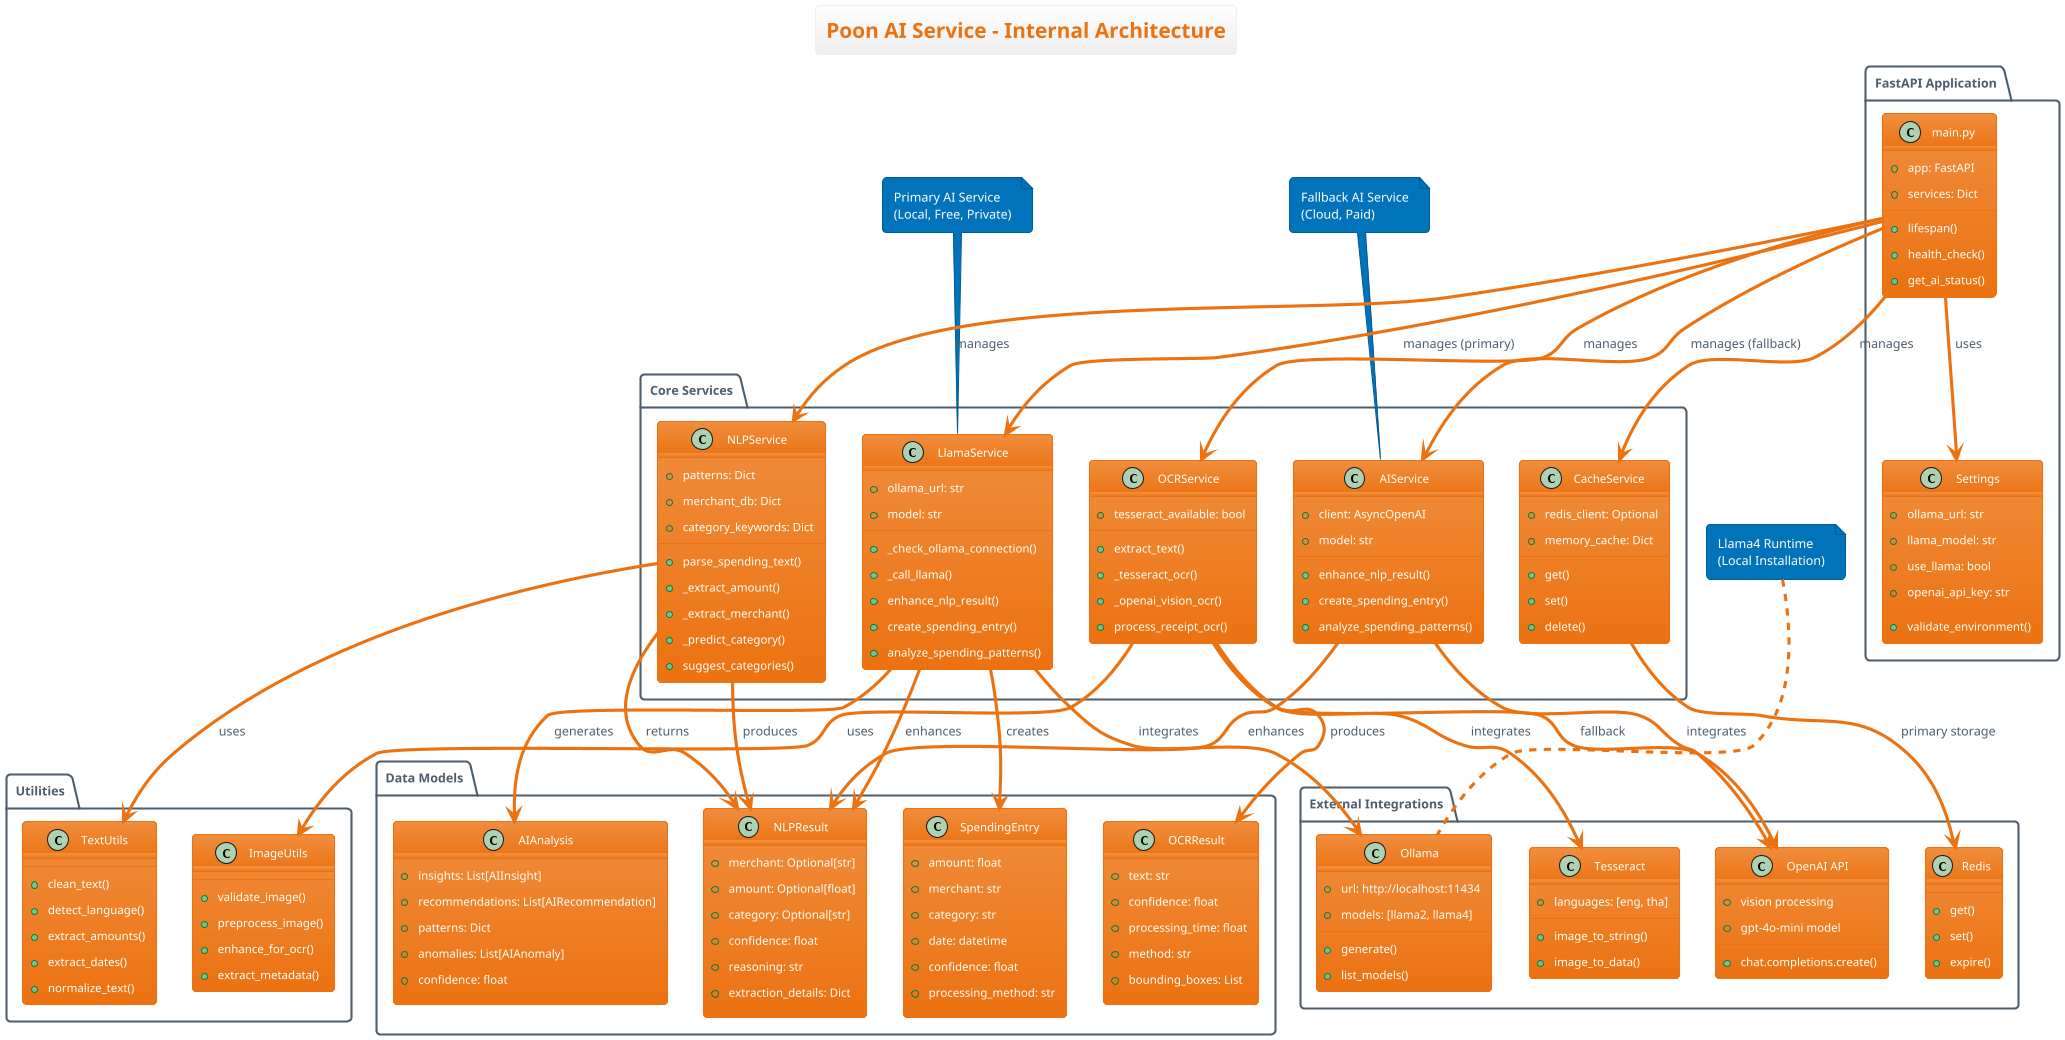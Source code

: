 @startuml Service Architecture
!theme aws-orange
title Poon AI Service - Internal Architecture

package "FastAPI Application" {
  class "main.py" as Main {
    +app: FastAPI
    +services: Dict
    +lifespan()
    +health_check()
    +get_ai_status()
  }

  class "Settings" as Config {
    +ollama_url: str
    +llama_model: str
    +use_llama: bool
    +openai_api_key: str
    +validate_environment()
  }
}

package "Core Services" {
  class "OCRService" as OCR {
    +tesseract_available: bool
    +extract_text()
    +_tesseract_ocr()
    +_openai_vision_ocr()
    +process_receipt_ocr()
  }

  class "NLPService" as NLP {
    +patterns: Dict
    +merchant_db: Dict
    +category_keywords: Dict
    +parse_spending_text()
    +_extract_amount()
    +_extract_merchant()
    +_predict_category()
    +suggest_categories()
  }

  class "LlamaService" as Llama {
    +ollama_url: str
    +model: str
    +_check_ollama_connection()
    +_call_llama()
    +enhance_nlp_result()
    +create_spending_entry()
    +analyze_spending_patterns()
  }

  class "AIService" as OpenAI {
    +client: AsyncOpenAI
    +model: str
    +enhance_nlp_result()
    +create_spending_entry()
    +analyze_spending_patterns()
  }

  class "CacheService" as Cache {
    +redis_client: Optional
    +memory_cache: Dict
    +get()
    +set()
    +delete()
  }
}

package "Data Models" {
  class "OCRResult" as OCRModel {
    +text: str
    +confidence: float
    +processing_time: float
    +method: str
    +bounding_boxes: List
  }

  class "NLPResult" as NLPModel {
    +merchant: Optional[str]
    +amount: Optional[float]
    +category: Optional[str]
    +confidence: float
    +reasoning: str
    +extraction_details: Dict
  }

  class "SpendingEntry" as SpendingModel {
    +amount: float
    +merchant: str
    +category: str
    +date: datetime
    +confidence: float
    +processing_method: str
  }

  class "AIAnalysis" as AnalysisModel {
    +insights: List[AIInsight]
    +recommendations: List[AIRecommendation]
    +patterns: Dict
    +anomalies: List[AIAnomaly]
    +confidence: float
  }
}

package "Utilities" {
  class "ImageUtils" as ImgUtils {
    +validate_image()
    +preprocess_image()
    +enhance_for_ocr()
    +extract_metadata()
  }

  class "TextUtils" as TxtUtils {
    +clean_text()
    +detect_language()
    +extract_amounts()
    +extract_dates()
    +normalize_text()
  }
}

package "External Integrations" {
  class "Ollama" as OllamaExt {
    +url: http://localhost:11434
    +models: [llama2, llama4]
    +generate()
    +list_models()
  }

  class "OpenAI API" as OpenAIAPI {
    +chat.completions.create()
    +vision processing
    +gpt-4o-mini model
  }

  class "Tesseract" as TesseractExt {
    +image_to_string()
    +image_to_data()
    +languages: [eng, tha]
  }

  class "Redis" as RedisExt {
    +get()
    +set()
    +expire()
  }
}

' Main application relationships
Main --> Config : uses
Main --> OCR : manages
Main --> NLP : manages
Main --> Llama : manages (primary)
Main --> OpenAI : manages (fallback)
Main --> Cache : manages

' Service dependencies
OCR --> ImgUtils : uses
OCR --> TesseractExt : integrates
OCR --> OpenAIAPI : fallback

NLP --> TxtUtils : uses
NLP --> NLPModel : returns

Llama --> OllamaExt : integrates
Llama --> NLPModel : enhances

OpenAI --> OpenAIAPI : integrates
OpenAI --> NLPModel : enhances

Cache --> RedisExt : primary storage

' Data flow
OCR --> OCRModel : produces
NLP --> NLPModel : produces
Llama --> SpendingModel : creates
Llama --> AnalysisModel : generates

note top of Llama : Primary AI Service\n(Local, Free, Private)
note top of OpenAI : Fallback AI Service\n(Cloud, Paid)
note top of OllamaExt : Llama4 Runtime\n(Local Installation)

@enduml
